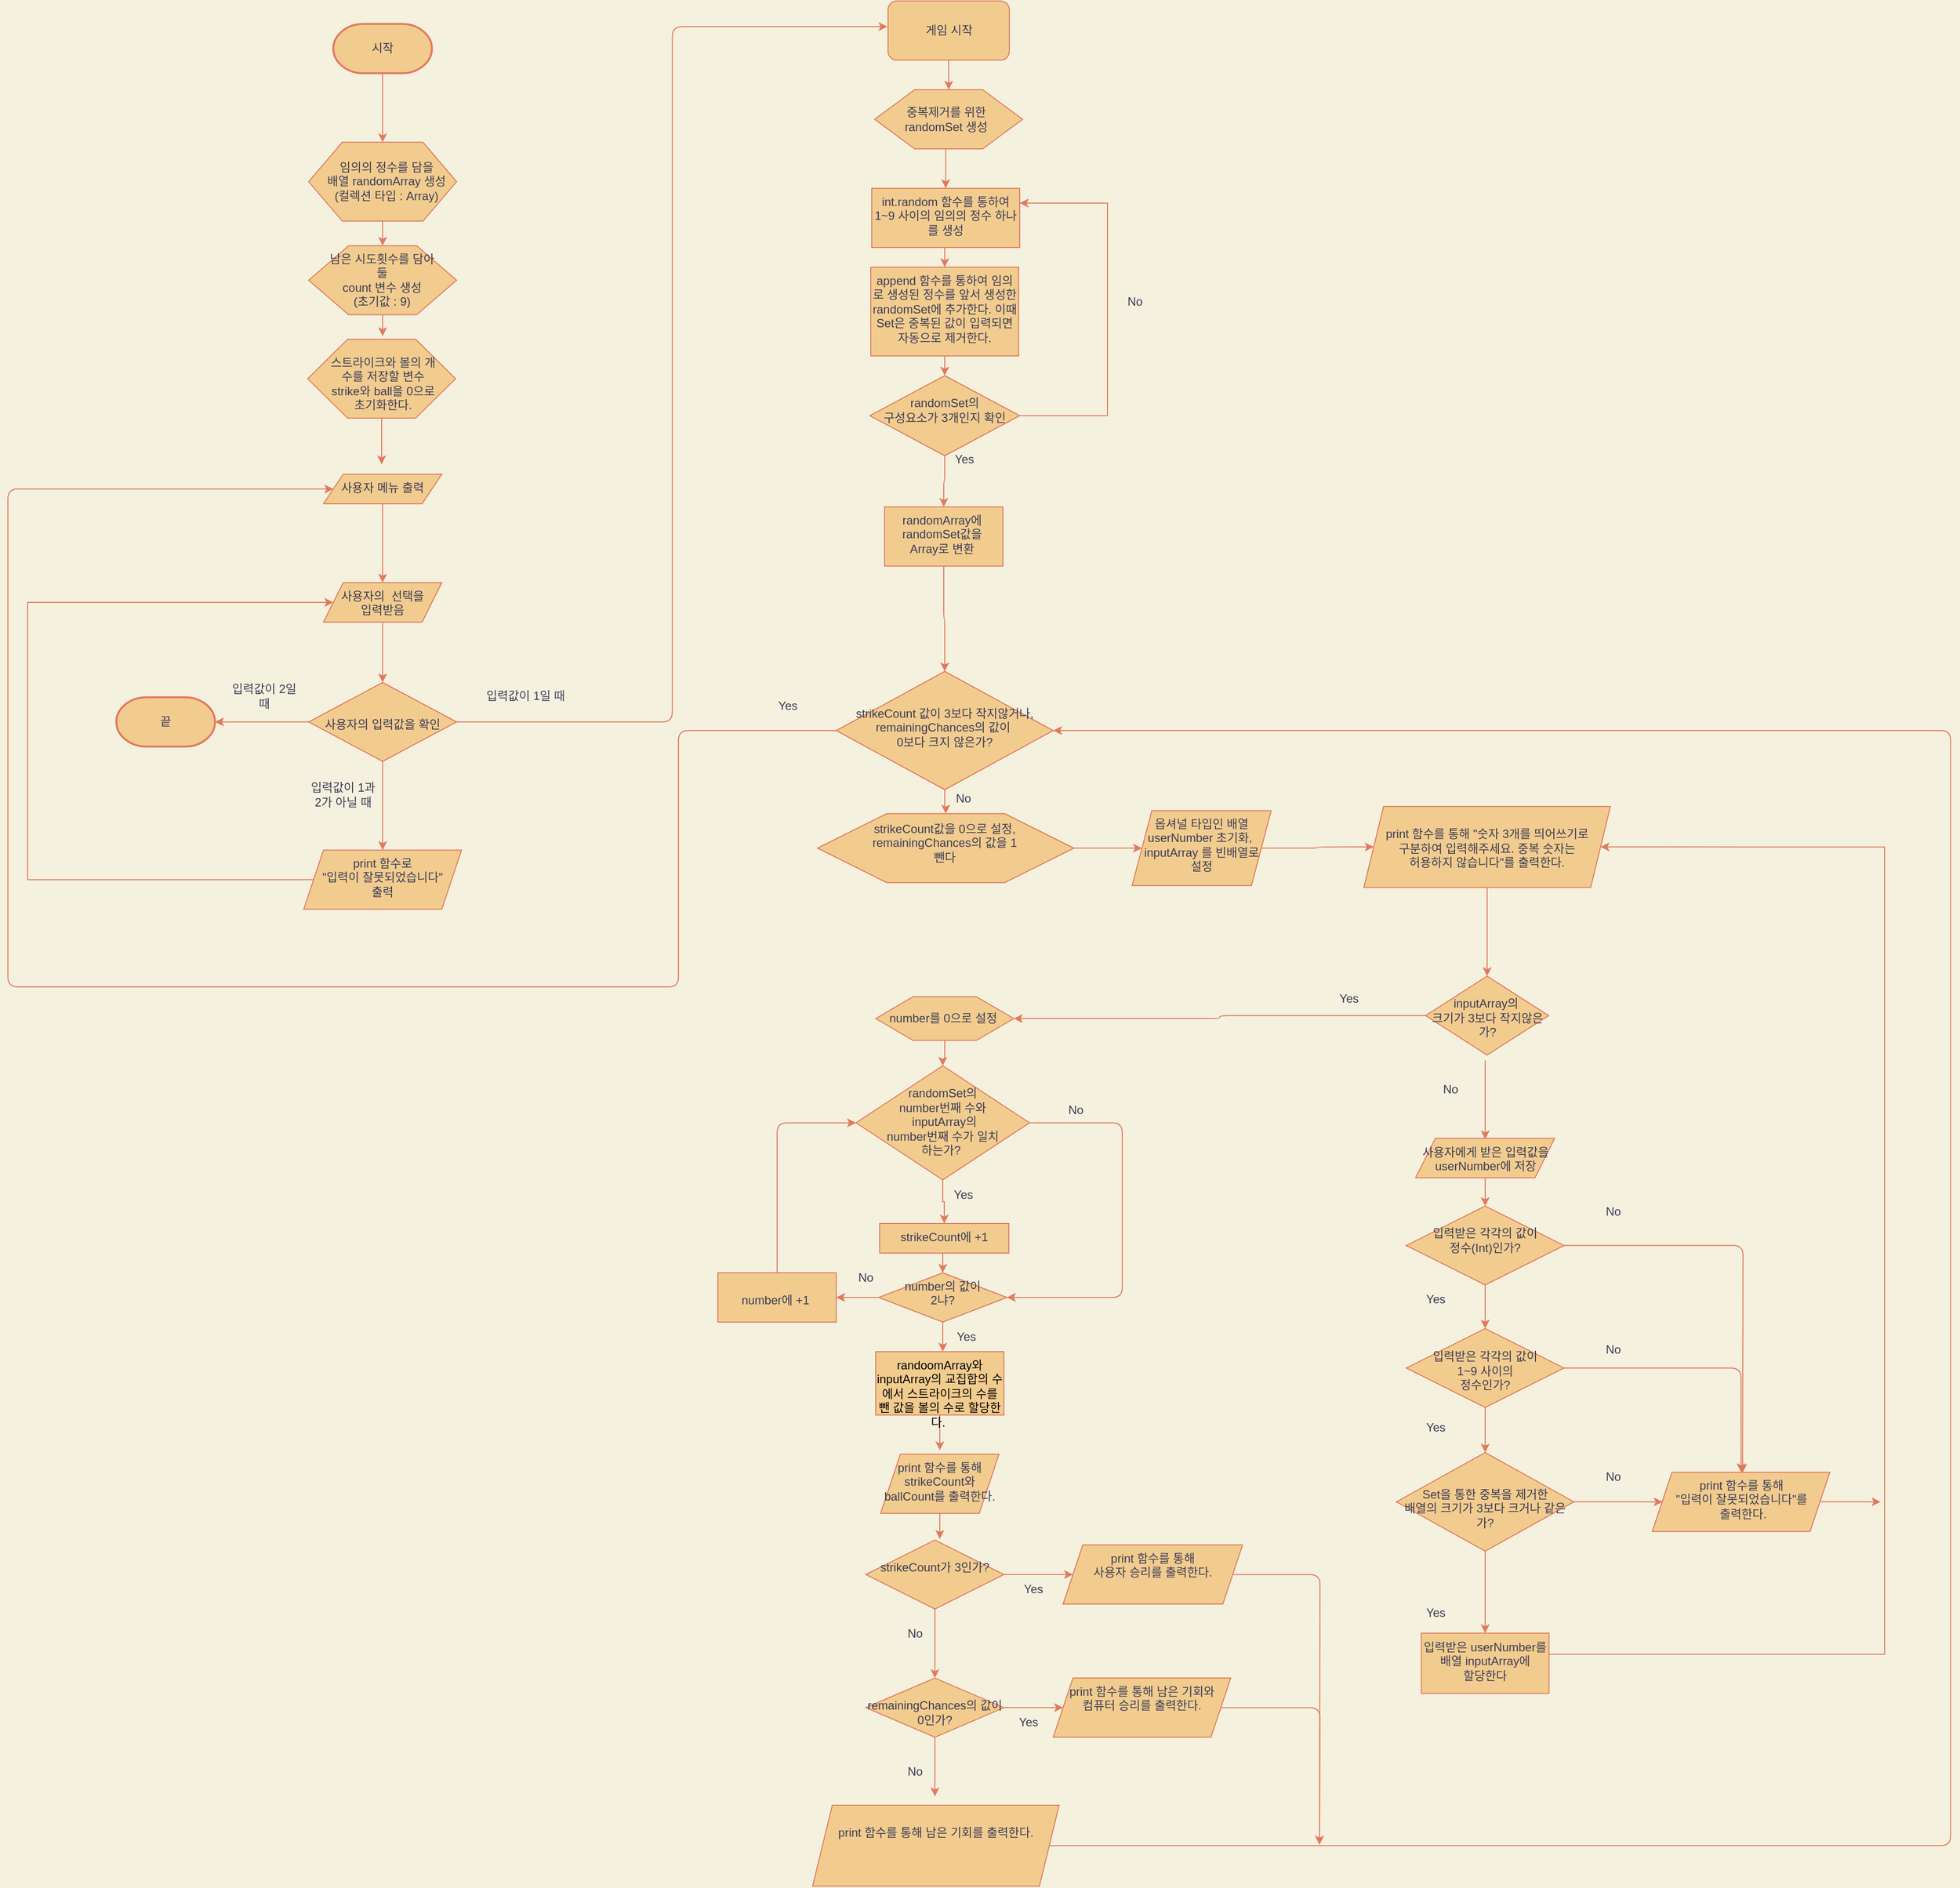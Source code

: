 <mxfile version="17.4.3" type="device"><diagram id="C5RBs43oDa-KdzZeNtuy" name="Page-1"><mxGraphModel dx="2706" dy="2664" grid="1" gridSize="10" guides="1" tooltips="1" connect="1" arrows="1" fold="1" page="1" pageScale="1" pageWidth="827" pageHeight="1169" background="#F4F1DE" math="0" shadow="0"><root><mxCell id="WIyWlLk6GJQsqaUBKTNV-0"/><mxCell id="WIyWlLk6GJQsqaUBKTNV-1" parent="WIyWlLk6GJQsqaUBKTNV-0"/><mxCell id="nnPkwn_JY7uuy5DGxbck-46" style="edgeStyle=orthogonalEdgeStyle;curved=0;rounded=1;sketch=0;orthogonalLoop=1;jettySize=auto;html=1;entryX=0.5;entryY=0;entryDx=0;entryDy=0;fontColor=#393C56;strokeColor=#E07A5F;fillColor=#F2CC8F;labelBackgroundColor=#F4F1DE;" parent="WIyWlLk6GJQsqaUBKTNV-1" source="spudFFAEJkOU1C9yy8Io-34" target="TZ_JDWfDDvSUUUlmpMxz-3" edge="1"><mxGeometry relative="1" as="geometry"/></mxCell><mxCell id="spudFFAEJkOU1C9yy8Io-34" value="시작" style="strokeWidth=2;html=1;shape=mxgraph.flowchart.terminator;whiteSpace=wrap;fillColor=#F2CC8F;strokeColor=#E07A5F;fontColor=#393C56;" parent="WIyWlLk6GJQsqaUBKTNV-1" vertex="1"><mxGeometry x="510" y="-306.7" width="100" height="50" as="geometry"/></mxCell><mxCell id="spudFFAEJkOU1C9yy8Io-41" style="edgeStyle=orthogonalEdgeStyle;rounded=0;orthogonalLoop=1;jettySize=auto;html=1;entryX=1;entryY=0.25;entryDx=0;entryDy=0;labelBackgroundColor=#F4F1DE;strokeColor=#E07A5F;fontColor=#393C56;" parent="WIyWlLk6GJQsqaUBKTNV-1" source="spudFFAEJkOU1C9yy8Io-43" target="spudFFAEJkOU1C9yy8Io-45" edge="1"><mxGeometry relative="1" as="geometry"><Array as="points"><mxPoint x="1295" y="91"/><mxPoint x="1295" y="-125"/></Array></mxGeometry></mxCell><mxCell id="spudFFAEJkOU1C9yy8Io-100" value="" style="edgeStyle=orthogonalEdgeStyle;curved=0;rounded=1;sketch=0;orthogonalLoop=1;jettySize=auto;html=1;fontColor=#393C56;strokeColor=#E07A5F;fillColor=#F2CC8F;labelBackgroundColor=#F4F1DE;" parent="WIyWlLk6GJQsqaUBKTNV-1" source="spudFFAEJkOU1C9yy8Io-43" target="spudFFAEJkOU1C9yy8Io-99" edge="1"><mxGeometry relative="1" as="geometry"/></mxCell><mxCell id="spudFFAEJkOU1C9yy8Io-43" value="&lt;br&gt;randomSet의&lt;br&gt;구성요소가 3개인지 확인" style="rhombus;whiteSpace=wrap;html=1;verticalAlign=top;arcSize=6;fillColor=#F2CC8F;strokeColor=#E07A5F;fontColor=#393C56;" parent="WIyWlLk6GJQsqaUBKTNV-1" vertex="1"><mxGeometry x="1054" y="50" width="152" height="81.25" as="geometry"/></mxCell><mxCell id="spudFFAEJkOU1C9yy8Io-44" style="edgeStyle=orthogonalEdgeStyle;rounded=0;orthogonalLoop=1;jettySize=auto;html=1;exitX=0.5;exitY=1;exitDx=0;exitDy=0;entryX=0.5;entryY=0;entryDx=0;entryDy=0;labelBackgroundColor=#F4F1DE;strokeColor=#E07A5F;fontColor=#393C56;" parent="WIyWlLk6GJQsqaUBKTNV-1" source="spudFFAEJkOU1C9yy8Io-45" target="spudFFAEJkOU1C9yy8Io-47" edge="1"><mxGeometry relative="1" as="geometry"/></mxCell><mxCell id="spudFFAEJkOU1C9yy8Io-45" value="int.random 함수를 통하여 1~9 사이의 임의의 정수 하나를 생성" style="whiteSpace=wrap;html=1;verticalAlign=top;arcSize=6;fillColor=#F2CC8F;strokeColor=#E07A5F;fontColor=#393C56;" parent="WIyWlLk6GJQsqaUBKTNV-1" vertex="1"><mxGeometry x="1056" y="-140" width="150" height="60" as="geometry"/></mxCell><mxCell id="spudFFAEJkOU1C9yy8Io-46" style="edgeStyle=orthogonalEdgeStyle;rounded=0;orthogonalLoop=1;jettySize=auto;html=1;exitX=0.5;exitY=1;exitDx=0;exitDy=0;entryX=0.5;entryY=0;entryDx=0;entryDy=0;labelBackgroundColor=#F4F1DE;strokeColor=#E07A5F;fontColor=#393C56;" parent="WIyWlLk6GJQsqaUBKTNV-1" source="spudFFAEJkOU1C9yy8Io-47" target="spudFFAEJkOU1C9yy8Io-43" edge="1"><mxGeometry relative="1" as="geometry"/></mxCell><mxCell id="spudFFAEJkOU1C9yy8Io-47" value="append 함수를 통하여 임의로 생성된 정수를 앞서 생성한 randomSet에 추가한다. 이때 Set은 중복된 값이 입력되면 자동으로 제거한다." style="whiteSpace=wrap;html=1;verticalAlign=top;arcSize=6;fillColor=#F2CC8F;strokeColor=#E07A5F;fontColor=#393C56;" parent="WIyWlLk6GJQsqaUBKTNV-1" vertex="1"><mxGeometry x="1055" y="-60" width="150" height="90" as="geometry"/></mxCell><mxCell id="m9CbxciN-7rsnJnyJBwW-9" value="" style="edgeStyle=orthogonalEdgeStyle;rounded=0;orthogonalLoop=1;jettySize=auto;html=1;labelBackgroundColor=#F4F1DE;strokeColor=#E07A5F;fontColor=#393C56;" parent="WIyWlLk6GJQsqaUBKTNV-1" edge="1"><mxGeometry relative="1" as="geometry"><mxPoint x="1678" y="824.57" as="targetPoint"/><mxPoint x="1678" y="744.57" as="sourcePoint"/></mxGeometry></mxCell><mxCell id="spudFFAEJkOU1C9yy8Io-51" style="edgeStyle=orthogonalEdgeStyle;rounded=0;orthogonalLoop=1;jettySize=auto;html=1;entryX=0.5;entryY=0;entryDx=0;entryDy=0;labelBackgroundColor=#F4F1DE;strokeColor=#E07A5F;fontColor=#393C56;" parent="WIyWlLk6GJQsqaUBKTNV-1" source="spudFFAEJkOU1C9yy8Io-52" target="spudFFAEJkOU1C9yy8Io-60" edge="1"><mxGeometry relative="1" as="geometry"/></mxCell><mxCell id="spudFFAEJkOU1C9yy8Io-105" style="edgeStyle=orthogonalEdgeStyle;curved=0;rounded=1;sketch=0;orthogonalLoop=1;jettySize=auto;html=1;entryX=1;entryY=0.5;entryDx=0;entryDy=0;fontColor=#393C56;strokeColor=#E07A5F;fillColor=#F2CC8F;labelBackgroundColor=#F4F1DE;" parent="WIyWlLk6GJQsqaUBKTNV-1" source="spudFFAEJkOU1C9yy8Io-52" target="spudFFAEJkOU1C9yy8Io-63" edge="1"><mxGeometry relative="1" as="geometry"><Array as="points"><mxPoint x="1310" y="808"/><mxPoint x="1310" y="985"/></Array></mxGeometry></mxCell><mxCell id="spudFFAEJkOU1C9yy8Io-52" value="&lt;br&gt;randomSet의 &lt;br&gt;number번째 수와&lt;br&gt;&amp;nbsp;inputArray의 &lt;br&gt;number번째 수가 일치&lt;br&gt;하는가?&amp;nbsp;" style="rhombus;whiteSpace=wrap;html=1;verticalAlign=top;arcSize=6;fillColor=#F2CC8F;strokeColor=#E07A5F;fontColor=#393C56;" parent="WIyWlLk6GJQsqaUBKTNV-1" vertex="1"><mxGeometry x="1040" y="750" width="176" height="115.74" as="geometry"/></mxCell><mxCell id="nnPkwn_JY7uuy5DGxbck-33" style="edgeStyle=orthogonalEdgeStyle;curved=0;rounded=1;sketch=0;orthogonalLoop=1;jettySize=auto;html=1;fontColor=#393C56;strokeColor=#E07A5F;fillColor=#F2CC8F;labelBackgroundColor=#F4F1DE;" parent="WIyWlLk6GJQsqaUBKTNV-1" source="spudFFAEJkOU1C9yy8Io-57" edge="1"><mxGeometry relative="1" as="geometry"><mxPoint x="1125" y="1140" as="targetPoint"/></mxGeometry></mxCell><mxCell id="spudFFAEJkOU1C9yy8Io-57" value="&lt;span style=&quot;color: rgb(0 , 0 , 0) ; font-family: &amp;#34;helvetica&amp;#34;&quot;&gt;r&lt;/span&gt;&lt;span style=&quot;color: rgb(0 , 0 , 0)&quot;&gt;andoomArray와 inputArray의 교집합의 수에서 스트라이크의 수를 뺀 값을 볼의 수로 할당한다&lt;/span&gt;&lt;span style=&quot;color: rgb(0 , 0 , 0) ; font-family: &amp;#34;helvetica&amp;#34;&quot;&gt;.&amp;nbsp;&lt;/span&gt;" style="whiteSpace=wrap;html=1;verticalAlign=top;arcSize=6;fillColor=#F2CC8F;strokeColor=#E07A5F;fontColor=#393C56;" parent="WIyWlLk6GJQsqaUBKTNV-1" vertex="1"><mxGeometry x="1060" y="1040" width="130" height="64.26" as="geometry"/></mxCell><mxCell id="spudFFAEJkOU1C9yy8Io-58" value="Yes" style="text;html=1;strokeColor=none;fillColor=none;align=center;verticalAlign=middle;whiteSpace=wrap;rounded=0;fontColor=#393C56;" parent="WIyWlLk6GJQsqaUBKTNV-1" vertex="1"><mxGeometry x="1119" y="865.74" width="60" height="30" as="geometry"/></mxCell><mxCell id="spudFFAEJkOU1C9yy8Io-59" style="edgeStyle=orthogonalEdgeStyle;rounded=0;orthogonalLoop=1;jettySize=auto;html=1;exitX=0.5;exitY=1;exitDx=0;exitDy=0;entryX=0.5;entryY=0;entryDx=0;entryDy=0;labelBackgroundColor=#F4F1DE;strokeColor=#E07A5F;fontColor=#393C56;" parent="WIyWlLk6GJQsqaUBKTNV-1" source="spudFFAEJkOU1C9yy8Io-60" target="spudFFAEJkOU1C9yy8Io-63" edge="1"><mxGeometry relative="1" as="geometry"/></mxCell><mxCell id="spudFFAEJkOU1C9yy8Io-60" value="&lt;font face=&quot;helvetica&quot;&gt;strikeCount에 +1&lt;/font&gt;" style="whiteSpace=wrap;html=1;verticalAlign=top;arcSize=6;fillColor=#F2CC8F;strokeColor=#E07A5F;fontColor=#393C56;" parent="WIyWlLk6GJQsqaUBKTNV-1" vertex="1"><mxGeometry x="1064" y="910" width="131" height="30" as="geometry"/></mxCell><mxCell id="spudFFAEJkOU1C9yy8Io-61" value="" style="edgeStyle=orthogonalEdgeStyle;rounded=0;orthogonalLoop=1;jettySize=auto;html=1;labelBackgroundColor=#F4F1DE;strokeColor=#E07A5F;fontColor=#393C56;" parent="WIyWlLk6GJQsqaUBKTNV-1" source="spudFFAEJkOU1C9yy8Io-63" target="spudFFAEJkOU1C9yy8Io-66" edge="1"><mxGeometry relative="1" as="geometry"/></mxCell><mxCell id="spudFFAEJkOU1C9yy8Io-62" style="edgeStyle=orthogonalEdgeStyle;rounded=0;orthogonalLoop=1;jettySize=auto;html=1;exitX=0.5;exitY=1;exitDx=0;exitDy=0;labelBackgroundColor=#F4F1DE;strokeColor=#E07A5F;fontColor=#393C56;" parent="WIyWlLk6GJQsqaUBKTNV-1" source="spudFFAEJkOU1C9yy8Io-63" edge="1"><mxGeometry relative="1" as="geometry"><mxPoint x="1128" y="1040" as="targetPoint"/></mxGeometry></mxCell><mxCell id="spudFFAEJkOU1C9yy8Io-63" value="number의 값이&lt;br&gt;2냐?" style="rhombus;whiteSpace=wrap;html=1;verticalAlign=top;arcSize=6;fillColor=#F2CC8F;strokeColor=#E07A5F;fontColor=#393C56;" parent="WIyWlLk6GJQsqaUBKTNV-1" vertex="1"><mxGeometry x="1063" y="960" width="130" height="50" as="geometry"/></mxCell><mxCell id="spudFFAEJkOU1C9yy8Io-64" value="No" style="text;html=1;strokeColor=none;fillColor=none;align=center;verticalAlign=middle;whiteSpace=wrap;rounded=0;fontColor=#393C56;" parent="WIyWlLk6GJQsqaUBKTNV-1" vertex="1"><mxGeometry x="1233" y="780" width="60" height="30" as="geometry"/></mxCell><mxCell id="spudFFAEJkOU1C9yy8Io-106" style="edgeStyle=orthogonalEdgeStyle;curved=0;rounded=1;sketch=0;orthogonalLoop=1;jettySize=auto;html=1;entryX=0;entryY=0.5;entryDx=0;entryDy=0;fontColor=#393C56;strokeColor=#E07A5F;fillColor=#F2CC8F;labelBackgroundColor=#F4F1DE;" parent="WIyWlLk6GJQsqaUBKTNV-1" source="spudFFAEJkOU1C9yy8Io-66" target="spudFFAEJkOU1C9yy8Io-52" edge="1"><mxGeometry relative="1" as="geometry"><Array as="points"><mxPoint x="960" y="808"/></Array></mxGeometry></mxCell><mxCell id="spudFFAEJkOU1C9yy8Io-66" value="&lt;br&gt;number에 +1&amp;nbsp;" style="whiteSpace=wrap;html=1;verticalAlign=top;arcSize=6;fillColor=#F2CC8F;strokeColor=#E07A5F;fontColor=#393C56;" parent="WIyWlLk6GJQsqaUBKTNV-1" vertex="1"><mxGeometry x="900" y="960" width="120" height="50" as="geometry"/></mxCell><mxCell id="spudFFAEJkOU1C9yy8Io-67" value="Yes" style="text;html=1;strokeColor=none;fillColor=none;align=center;verticalAlign=middle;whiteSpace=wrap;rounded=0;fontColor=#393C56;" parent="WIyWlLk6GJQsqaUBKTNV-1" vertex="1"><mxGeometry x="1122" y="1010" width="60" height="30" as="geometry"/></mxCell><mxCell id="spudFFAEJkOU1C9yy8Io-68" value="No" style="text;html=1;strokeColor=none;fillColor=none;align=center;verticalAlign=middle;whiteSpace=wrap;rounded=0;fontColor=#393C56;" parent="WIyWlLk6GJQsqaUBKTNV-1" vertex="1"><mxGeometry x="1020" y="950" width="60" height="30" as="geometry"/></mxCell><mxCell id="spudFFAEJkOU1C9yy8Io-72" value="" style="edgeStyle=orthogonalEdgeStyle;rounded=0;orthogonalLoop=1;jettySize=auto;html=1;labelBackgroundColor=#F4F1DE;strokeColor=#E07A5F;fontColor=#393C56;" parent="WIyWlLk6GJQsqaUBKTNV-1" source="spudFFAEJkOU1C9yy8Io-74" target="spudFFAEJkOU1C9yy8Io-76" edge="1"><mxGeometry relative="1" as="geometry"/></mxCell><mxCell id="spudFFAEJkOU1C9yy8Io-73" style="edgeStyle=orthogonalEdgeStyle;rounded=0;orthogonalLoop=1;jettySize=auto;html=1;exitX=0.5;exitY=1;exitDx=0;exitDy=0;labelBackgroundColor=#F4F1DE;strokeColor=#E07A5F;fontColor=#393C56;entryX=0.5;entryY=0;entryDx=0;entryDy=0;" parent="WIyWlLk6GJQsqaUBKTNV-1" source="spudFFAEJkOU1C9yy8Io-74" target="spudFFAEJkOU1C9yy8Io-83" edge="1"><mxGeometry relative="1" as="geometry"><mxPoint x="1120" y="1361.06" as="targetPoint"/></mxGeometry></mxCell><mxCell id="spudFFAEJkOU1C9yy8Io-74" value="&lt;br&gt;strikeCount가 3인가?" style="rhombus;whiteSpace=wrap;html=1;verticalAlign=top;arcSize=6;fillColor=#F2CC8F;strokeColor=#E07A5F;fontColor=#393C56;" parent="WIyWlLk6GJQsqaUBKTNV-1" vertex="1"><mxGeometry x="1050" y="1231.06" width="140" height="70" as="geometry"/></mxCell><mxCell id="OTSkMgThvhW9ART8V2dZ-42" style="edgeStyle=orthogonalEdgeStyle;curved=0;rounded=1;sketch=0;orthogonalLoop=1;jettySize=auto;html=1;fontFamily=Helvetica;fontColor=#393C56;strokeColor=#E07A5F;fillColor=#F2CC8F;" edge="1" parent="WIyWlLk6GJQsqaUBKTNV-1" source="spudFFAEJkOU1C9yy8Io-76"><mxGeometry relative="1" as="geometry"><mxPoint x="1510" y="1540" as="targetPoint"/></mxGeometry></mxCell><mxCell id="spudFFAEJkOU1C9yy8Io-76" value="print 함수를 통해 &lt;br&gt;사용자 승리를 출력한다." style="shape=parallelogram;perimeter=parallelogramPerimeter;whiteSpace=wrap;html=1;fixedSize=1;verticalAlign=top;arcSize=6;fillColor=#F2CC8F;strokeColor=#E07A5F;fontColor=#393C56;" parent="WIyWlLk6GJQsqaUBKTNV-1" vertex="1"><mxGeometry x="1250" y="1236.06" width="182" height="60" as="geometry"/></mxCell><mxCell id="spudFFAEJkOU1C9yy8Io-78" value="No" style="text;html=1;strokeColor=none;fillColor=none;align=center;verticalAlign=middle;whiteSpace=wrap;rounded=0;fontColor=#393C56;" parent="WIyWlLk6GJQsqaUBKTNV-1" vertex="1"><mxGeometry x="1070" y="1311.06" width="60" height="30" as="geometry"/></mxCell><mxCell id="spudFFAEJkOU1C9yy8Io-81" style="edgeStyle=orthogonalEdgeStyle;rounded=0;orthogonalLoop=1;jettySize=auto;html=1;exitX=0.5;exitY=1;exitDx=0;exitDy=0;labelBackgroundColor=#F4F1DE;strokeColor=#E07A5F;fontColor=#393C56;" parent="WIyWlLk6GJQsqaUBKTNV-1" source="spudFFAEJkOU1C9yy8Io-83" edge="1"><mxGeometry relative="1" as="geometry"><mxPoint x="1120" y="1491.065" as="targetPoint"/><Array as="points"><mxPoint x="1120" y="1490"/><mxPoint x="1120" y="1490"/></Array></mxGeometry></mxCell><mxCell id="spudFFAEJkOU1C9yy8Io-82" style="edgeStyle=orthogonalEdgeStyle;rounded=0;orthogonalLoop=1;jettySize=auto;html=1;entryX=0;entryY=0.5;entryDx=0;entryDy=0;labelBackgroundColor=#F4F1DE;strokeColor=#E07A5F;fontColor=#393C56;" parent="WIyWlLk6GJQsqaUBKTNV-1" source="spudFFAEJkOU1C9yy8Io-83" target="spudFFAEJkOU1C9yy8Io-85" edge="1"><mxGeometry relative="1" as="geometry"/></mxCell><mxCell id="spudFFAEJkOU1C9yy8Io-83" value="&lt;br&gt;remainingChances의 값이 0인가?" style="rhombus;whiteSpace=wrap;html=1;verticalAlign=top;arcSize=6;fillColor=#F2CC8F;strokeColor=#E07A5F;fontColor=#393C56;" parent="WIyWlLk6GJQsqaUBKTNV-1" vertex="1"><mxGeometry x="1050" y="1371.06" width="140" height="60" as="geometry"/></mxCell><mxCell id="OTSkMgThvhW9ART8V2dZ-43" style="edgeStyle=orthogonalEdgeStyle;curved=0;rounded=1;sketch=0;orthogonalLoop=1;jettySize=auto;html=1;fontFamily=Helvetica;fontColor=#393C56;strokeColor=#E07A5F;fillColor=#F2CC8F;" edge="1" parent="WIyWlLk6GJQsqaUBKTNV-1" source="spudFFAEJkOU1C9yy8Io-85"><mxGeometry relative="1" as="geometry"><mxPoint x="1510" y="1540" as="targetPoint"/></mxGeometry></mxCell><mxCell id="spudFFAEJkOU1C9yy8Io-85" value="print 함수를 통해 남은 기회와&lt;br&gt;컴퓨터 승리를 출력한다." style="shape=parallelogram;perimeter=parallelogramPerimeter;whiteSpace=wrap;html=1;fixedSize=1;verticalAlign=top;arcSize=6;fillColor=#F2CC8F;strokeColor=#E07A5F;fontColor=#393C56;" parent="WIyWlLk6GJQsqaUBKTNV-1" vertex="1"><mxGeometry x="1240" y="1371.06" width="180" height="60" as="geometry"/></mxCell><mxCell id="spudFFAEJkOU1C9yy8Io-86" value="Yes" style="text;html=1;strokeColor=none;fillColor=none;align=center;verticalAlign=middle;whiteSpace=wrap;rounded=0;fontColor=#393C56;" parent="WIyWlLk6GJQsqaUBKTNV-1" vertex="1"><mxGeometry x="1185" y="1401.06" width="60" height="30" as="geometry"/></mxCell><mxCell id="spudFFAEJkOU1C9yy8Io-87" value="Yes" style="text;html=1;strokeColor=none;fillColor=none;align=center;verticalAlign=middle;whiteSpace=wrap;rounded=0;fontColor=#393C56;" parent="WIyWlLk6GJQsqaUBKTNV-1" vertex="1"><mxGeometry x="1120" y="120" width="60" height="30" as="geometry"/></mxCell><mxCell id="spudFFAEJkOU1C9yy8Io-88" value="No" style="text;html=1;strokeColor=none;fillColor=none;align=center;verticalAlign=middle;whiteSpace=wrap;rounded=0;fontColor=#393C56;" parent="WIyWlLk6GJQsqaUBKTNV-1" vertex="1"><mxGeometry x="1293" y="-40" width="60" height="30" as="geometry"/></mxCell><mxCell id="spudFFAEJkOU1C9yy8Io-89" value="No" style="text;html=1;strokeColor=none;fillColor=none;align=center;verticalAlign=middle;whiteSpace=wrap;rounded=0;fontColor=#393C56;" parent="WIyWlLk6GJQsqaUBKTNV-1" vertex="1"><mxGeometry x="1070" y="1451.06" width="60" height="30" as="geometry"/></mxCell><mxCell id="spudFFAEJkOU1C9yy8Io-97" style="edgeStyle=orthogonalEdgeStyle;curved=0;rounded=1;sketch=0;orthogonalLoop=1;jettySize=auto;html=1;entryX=0.5;entryY=0;entryDx=0;entryDy=0;fontColor=#393C56;strokeColor=#E07A5F;fillColor=#F2CC8F;labelBackgroundColor=#F4F1DE;" parent="WIyWlLk6GJQsqaUBKTNV-1" target="spudFFAEJkOU1C9yy8Io-45" edge="1"><mxGeometry relative="1" as="geometry"><Array as="points"><mxPoint x="1131" y="-160"/><mxPoint x="1131" y="-160"/></Array><mxPoint x="1131" y="-180" as="sourcePoint"/></mxGeometry></mxCell><mxCell id="spudFFAEJkOU1C9yy8Io-91" value="" style="verticalLabelPosition=bottom;verticalAlign=top;html=1;shape=hexagon;perimeter=hexagonPerimeter2;arcSize=6;size=0.27;fillColor=#F2CC8F;strokeColor=#E07A5F;fontColor=#393C56;" parent="WIyWlLk6GJQsqaUBKTNV-1" vertex="1"><mxGeometry x="1059" y="-240" width="150" height="60" as="geometry"/></mxCell><mxCell id="spudFFAEJkOU1C9yy8Io-92" value="중복제거를 위한 randomSet 생성&lt;br&gt;" style="text;html=1;strokeColor=none;fillColor=none;align=center;verticalAlign=middle;whiteSpace=wrap;rounded=0;fontColor=#393C56;" parent="WIyWlLk6GJQsqaUBKTNV-1" vertex="1"><mxGeometry x="1072.5" y="-225" width="117" height="30" as="geometry"/></mxCell><mxCell id="nnPkwn_JY7uuy5DGxbck-57" style="edgeStyle=orthogonalEdgeStyle;curved=0;rounded=1;sketch=0;orthogonalLoop=1;jettySize=auto;html=1;entryX=0.5;entryY=0;entryDx=0;entryDy=0;fontColor=#393C56;strokeColor=#E07A5F;fillColor=#F2CC8F;labelBackgroundColor=#F4F1DE;" parent="WIyWlLk6GJQsqaUBKTNV-1" source="spudFFAEJkOU1C9yy8Io-99" target="spudFFAEJkOU1C9yy8Io-118" edge="1"><mxGeometry relative="1" as="geometry"/></mxCell><mxCell id="spudFFAEJkOU1C9yy8Io-99" value="randomArray에&amp;nbsp;&lt;br&gt;randomSet값을&amp;nbsp;&lt;br&gt;Array로 변환&amp;nbsp;" style="whiteSpace=wrap;html=1;verticalAlign=top;fillColor=#F2CC8F;strokeColor=#E07A5F;fontColor=#393C56;arcSize=6;" parent="WIyWlLk6GJQsqaUBKTNV-1" vertex="1"><mxGeometry x="1069" y="183.175" width="120" height="60" as="geometry"/></mxCell><mxCell id="spudFFAEJkOU1C9yy8Io-112" style="edgeStyle=orthogonalEdgeStyle;curved=0;rounded=1;sketch=0;orthogonalLoop=1;jettySize=auto;html=1;entryX=0.5;entryY=0;entryDx=0;entryDy=0;fontColor=#393C56;strokeColor=#E07A5F;fillColor=#F2CC8F;labelBackgroundColor=#F4F1DE;" parent="WIyWlLk6GJQsqaUBKTNV-1" source="spudFFAEJkOU1C9yy8Io-102" target="spudFFAEJkOU1C9yy8Io-52" edge="1"><mxGeometry relative="1" as="geometry"/></mxCell><mxCell id="spudFFAEJkOU1C9yy8Io-102" value="" style="verticalLabelPosition=bottom;verticalAlign=top;html=1;shape=hexagon;perimeter=hexagonPerimeter2;arcSize=6;size=0.27;fillColor=#F2CC8F;strokeColor=#E07A5F;fontColor=#393C56;" parent="WIyWlLk6GJQsqaUBKTNV-1" vertex="1"><mxGeometry x="1060" y="680" width="140" height="44.25" as="geometry"/></mxCell><mxCell id="spudFFAEJkOU1C9yy8Io-103" value="number를 0으로 설정" style="text;html=1;strokeColor=none;fillColor=none;align=center;verticalAlign=middle;whiteSpace=wrap;rounded=0;fontColor=#393C56;" parent="WIyWlLk6GJQsqaUBKTNV-1" vertex="1"><mxGeometry x="1070" y="687.12" width="117" height="30" as="geometry"/></mxCell><mxCell id="OTSkMgThvhW9ART8V2dZ-36" style="edgeStyle=orthogonalEdgeStyle;curved=0;rounded=1;sketch=0;orthogonalLoop=1;jettySize=auto;html=1;fontColor=#393C56;strokeColor=#E07A5F;fillColor=#F2CC8F;" edge="1" parent="WIyWlLk6GJQsqaUBKTNV-1" source="spudFFAEJkOU1C9yy8Io-113" target="OTSkMgThvhW9ART8V2dZ-2"><mxGeometry relative="1" as="geometry"/></mxCell><mxCell id="spudFFAEJkOU1C9yy8Io-113" value="" style="verticalLabelPosition=bottom;verticalAlign=top;html=1;shape=hexagon;perimeter=hexagonPerimeter2;arcSize=6;size=0.27;fillColor=#F2CC8F;strokeColor=#E07A5F;fontColor=#393C56;" parent="WIyWlLk6GJQsqaUBKTNV-1" vertex="1"><mxGeometry x="1001" y="494.25" width="260" height="70" as="geometry"/></mxCell><mxCell id="spudFFAEJkOU1C9yy8Io-119" style="edgeStyle=orthogonalEdgeStyle;curved=0;rounded=1;sketch=0;orthogonalLoop=1;jettySize=auto;html=1;entryX=0.5;entryY=0;entryDx=0;entryDy=0;fontColor=#393C56;strokeColor=#E07A5F;fillColor=#F2CC8F;labelBackgroundColor=#F4F1DE;" parent="WIyWlLk6GJQsqaUBKTNV-1" source="spudFFAEJkOU1C9yy8Io-118" target="spudFFAEJkOU1C9yy8Io-113" edge="1"><mxGeometry relative="1" as="geometry"/></mxCell><mxCell id="OTSkMgThvhW9ART8V2dZ-44" style="edgeStyle=orthogonalEdgeStyle;curved=0;rounded=1;sketch=0;orthogonalLoop=1;jettySize=auto;html=1;entryX=0;entryY=0.5;entryDx=0;entryDy=0;fontFamily=Helvetica;fontColor=#393C56;strokeColor=#E07A5F;fillColor=#F2CC8F;" edge="1" parent="WIyWlLk6GJQsqaUBKTNV-1" source="spudFFAEJkOU1C9yy8Io-118" target="TZ_JDWfDDvSUUUlmpMxz-0"><mxGeometry relative="1" as="geometry"><Array as="points"><mxPoint x="860" y="410"/><mxPoint x="860" y="670"/><mxPoint x="180" y="670"/><mxPoint x="180" y="165"/></Array></mxGeometry></mxCell><mxCell id="spudFFAEJkOU1C9yy8Io-118" value="&lt;br&gt;&lt;br&gt;strikeCount 값이 3보다 작지않거나, remainingChances의 값이&amp;nbsp;&lt;br&gt;0보다 크지 않은가?" style="rhombus;whiteSpace=wrap;html=1;verticalAlign=top;arcSize=6;fillColor=#F2CC8F;strokeColor=#E07A5F;fontColor=#393C56;" parent="WIyWlLk6GJQsqaUBKTNV-1" vertex="1"><mxGeometry x="1020" y="350" width="220" height="120" as="geometry"/></mxCell><mxCell id="TZ_JDWfDDvSUUUlmpMxz-8" value="" style="edgeStyle=orthogonalEdgeStyle;rounded=0;orthogonalLoop=1;jettySize=auto;html=1;labelBackgroundColor=#F4F1DE;strokeColor=#E07A5F;fontColor=#393C56;" parent="WIyWlLk6GJQsqaUBKTNV-1" source="TZ_JDWfDDvSUUUlmpMxz-0" target="TZ_JDWfDDvSUUUlmpMxz-7" edge="1"><mxGeometry relative="1" as="geometry"/></mxCell><mxCell id="TZ_JDWfDDvSUUUlmpMxz-0" value="사용자 메뉴 출력" style="shape=parallelogram;perimeter=parallelogramPerimeter;whiteSpace=wrap;html=1;fixedSize=1;verticalAlign=top;fillColor=#F2CC8F;strokeColor=#E07A5F;fontColor=#393C56;arcSize=6;" parent="WIyWlLk6GJQsqaUBKTNV-1" vertex="1"><mxGeometry x="500" y="150" width="120" height="30" as="geometry"/></mxCell><mxCell id="TZ_JDWfDDvSUUUlmpMxz-2" style="edgeStyle=orthogonalEdgeStyle;rounded=0;orthogonalLoop=1;jettySize=auto;html=1;exitX=0.5;exitY=1;exitDx=0;exitDy=0;entryX=0.5;entryY=0;entryDx=0;entryDy=0;labelBackgroundColor=#F4F1DE;strokeColor=#E07A5F;fontColor=#393C56;" parent="WIyWlLk6GJQsqaUBKTNV-1" source="TZ_JDWfDDvSUUUlmpMxz-3" target="TZ_JDWfDDvSUUUlmpMxz-5" edge="1"><mxGeometry relative="1" as="geometry"/></mxCell><mxCell id="TZ_JDWfDDvSUUUlmpMxz-3" value="" style="verticalLabelPosition=bottom;verticalAlign=top;html=1;shape=hexagon;perimeter=hexagonPerimeter2;arcSize=6;size=0.227;fillColor=#F2CC8F;strokeColor=#E07A5F;fontColor=#393C56;" parent="WIyWlLk6GJQsqaUBKTNV-1" vertex="1"><mxGeometry x="485" y="-186.7" width="150" height="80" as="geometry"/></mxCell><mxCell id="TZ_JDWfDDvSUUUlmpMxz-4" value="임의의 정수를 담을 &lt;br&gt;배열 randomArray 생성&lt;br&gt;(컬렉션 타입 : Array)" style="text;html=1;strokeColor=none;fillColor=none;align=center;verticalAlign=middle;whiteSpace=wrap;rounded=0;fontColor=#393C56;" parent="WIyWlLk6GJQsqaUBKTNV-1" vertex="1"><mxGeometry x="501.5" y="-161.7" width="124" height="30" as="geometry"/></mxCell><mxCell id="nnPkwn_JY7uuy5DGxbck-55" style="edgeStyle=orthogonalEdgeStyle;curved=0;rounded=1;sketch=0;orthogonalLoop=1;jettySize=auto;html=1;fontColor=#393C56;strokeColor=#E07A5F;fillColor=#F2CC8F;labelBackgroundColor=#F4F1DE;" parent="WIyWlLk6GJQsqaUBKTNV-1" source="TZ_JDWfDDvSUUUlmpMxz-5" edge="1"><mxGeometry relative="1" as="geometry"><mxPoint x="560" y="10" as="targetPoint"/></mxGeometry></mxCell><mxCell id="TZ_JDWfDDvSUUUlmpMxz-5" value="" style="verticalLabelPosition=bottom;verticalAlign=top;html=1;shape=hexagon;perimeter=hexagonPerimeter2;arcSize=6;size=0.27;fillColor=#F2CC8F;strokeColor=#E07A5F;fontColor=#393C56;" parent="WIyWlLk6GJQsqaUBKTNV-1" vertex="1"><mxGeometry x="485" y="-81.7" width="150" height="70" as="geometry"/></mxCell><mxCell id="TZ_JDWfDDvSUUUlmpMxz-6" value="남은 시도횟수를 담아둘&lt;br&gt;count 변수 생성&lt;br&gt;(초기값 : 9)" style="text;html=1;strokeColor=none;fillColor=none;align=center;verticalAlign=middle;whiteSpace=wrap;rounded=0;fontColor=#393C56;" parent="WIyWlLk6GJQsqaUBKTNV-1" vertex="1"><mxGeometry x="500.5" y="-61.7" width="117" height="30" as="geometry"/></mxCell><mxCell id="TZ_JDWfDDvSUUUlmpMxz-10" value="" style="edgeStyle=orthogonalEdgeStyle;rounded=0;orthogonalLoop=1;jettySize=auto;html=1;labelBackgroundColor=#F4F1DE;strokeColor=#E07A5F;fontColor=#393C56;" parent="WIyWlLk6GJQsqaUBKTNV-1" source="TZ_JDWfDDvSUUUlmpMxz-7" target="TZ_JDWfDDvSUUUlmpMxz-9" edge="1"><mxGeometry relative="1" as="geometry"/></mxCell><mxCell id="TZ_JDWfDDvSUUUlmpMxz-7" value="사용자의&amp;nbsp; 선택을 &lt;br&gt;입력받음" style="shape=parallelogram;perimeter=parallelogramPerimeter;whiteSpace=wrap;html=1;fixedSize=1;verticalAlign=top;fillColor=#F2CC8F;strokeColor=#E07A5F;fontColor=#393C56;arcSize=6;" parent="WIyWlLk6GJQsqaUBKTNV-1" vertex="1"><mxGeometry x="500" y="260" width="120" height="40" as="geometry"/></mxCell><mxCell id="TZ_JDWfDDvSUUUlmpMxz-14" value="" style="edgeStyle=orthogonalEdgeStyle;rounded=0;orthogonalLoop=1;jettySize=auto;html=1;labelBackgroundColor=#F4F1DE;strokeColor=#E07A5F;fontColor=#393C56;" parent="WIyWlLk6GJQsqaUBKTNV-1" source="TZ_JDWfDDvSUUUlmpMxz-9" edge="1"><mxGeometry relative="1" as="geometry"><mxPoint x="390" y="401.25" as="targetPoint"/></mxGeometry></mxCell><mxCell id="m9CbxciN-7rsnJnyJBwW-1" value="" style="edgeStyle=orthogonalEdgeStyle;rounded=0;orthogonalLoop=1;jettySize=auto;html=1;labelBackgroundColor=#F4F1DE;strokeColor=#E07A5F;fontColor=#393C56;" parent="WIyWlLk6GJQsqaUBKTNV-1" source="TZ_JDWfDDvSUUUlmpMxz-9" target="m9CbxciN-7rsnJnyJBwW-0" edge="1"><mxGeometry relative="1" as="geometry"/></mxCell><mxCell id="nnPkwn_JY7uuy5DGxbck-48" style="edgeStyle=orthogonalEdgeStyle;curved=0;rounded=1;sketch=0;orthogonalLoop=1;jettySize=auto;html=1;entryX=-0.005;entryY=0.433;entryDx=0;entryDy=0;entryPerimeter=0;fontColor=#393C56;strokeColor=#E07A5F;fillColor=#F2CC8F;labelBackgroundColor=#F4F1DE;" parent="WIyWlLk6GJQsqaUBKTNV-1" source="TZ_JDWfDDvSUUUlmpMxz-9" target="nnPkwn_JY7uuy5DGxbck-47" edge="1"><mxGeometry relative="1" as="geometry"/></mxCell><mxCell id="TZ_JDWfDDvSUUUlmpMxz-9" value="&lt;br&gt;&lt;br&gt;사용자의 입력값을 확인" style="rhombus;whiteSpace=wrap;html=1;verticalAlign=top;fillColor=#F2CC8F;strokeColor=#E07A5F;fontColor=#393C56;arcSize=6;" parent="WIyWlLk6GJQsqaUBKTNV-1" vertex="1"><mxGeometry x="485" y="361.25" width="150" height="80" as="geometry"/></mxCell><mxCell id="TZ_JDWfDDvSUUUlmpMxz-16" value="입력값이 2일 때" style="text;html=1;strokeColor=none;fillColor=none;align=center;verticalAlign=middle;whiteSpace=wrap;rounded=0;fontColor=#393C56;" parent="WIyWlLk6GJQsqaUBKTNV-1" vertex="1"><mxGeometry x="400" y="360" width="80" height="30" as="geometry"/></mxCell><mxCell id="TZ_JDWfDDvSUUUlmpMxz-17" value="끝" style="strokeWidth=2;html=1;shape=mxgraph.flowchart.terminator;whiteSpace=wrap;fillColor=#F2CC8F;strokeColor=#E07A5F;fontColor=#393C56;" parent="WIyWlLk6GJQsqaUBKTNV-1" vertex="1"><mxGeometry x="290" y="376.25" width="100" height="50" as="geometry"/></mxCell><mxCell id="m9CbxciN-7rsnJnyJBwW-3" style="edgeStyle=orthogonalEdgeStyle;rounded=0;orthogonalLoop=1;jettySize=auto;html=1;entryX=0;entryY=0.5;entryDx=0;entryDy=0;labelBackgroundColor=#F4F1DE;strokeColor=#E07A5F;fontColor=#393C56;" parent="WIyWlLk6GJQsqaUBKTNV-1" source="m9CbxciN-7rsnJnyJBwW-0" target="TZ_JDWfDDvSUUUlmpMxz-7" edge="1"><mxGeometry relative="1" as="geometry"><Array as="points"><mxPoint x="200" y="561"/><mxPoint x="200" y="280"/></Array></mxGeometry></mxCell><mxCell id="m9CbxciN-7rsnJnyJBwW-0" value="print 함수로&lt;br&gt;&quot;입력이 잘못되었습니다&quot;&lt;br&gt;출력" style="shape=parallelogram;perimeter=parallelogramPerimeter;whiteSpace=wrap;html=1;fixedSize=1;verticalAlign=top;fillColor=#F2CC8F;strokeColor=#E07A5F;fontColor=#393C56;arcSize=6;" parent="WIyWlLk6GJQsqaUBKTNV-1" vertex="1"><mxGeometry x="480" y="531.25" width="160" height="60" as="geometry"/></mxCell><mxCell id="m9CbxciN-7rsnJnyJBwW-2" value="입력값이 1과 2가 아닐 때" style="text;html=1;strokeColor=none;fillColor=none;align=center;verticalAlign=middle;whiteSpace=wrap;rounded=0;fontColor=#393C56;" parent="WIyWlLk6GJQsqaUBKTNV-1" vertex="1"><mxGeometry x="485" y="459.99" width="70" height="30" as="geometry"/></mxCell><mxCell id="m9CbxciN-7rsnJnyJBwW-27" style="edgeStyle=orthogonalEdgeStyle;rounded=0;orthogonalLoop=1;jettySize=auto;html=1;entryX=0.5;entryY=0;entryDx=0;entryDy=0;labelBackgroundColor=#F4F1DE;strokeColor=#E07A5F;fontColor=#393C56;" parent="WIyWlLk6GJQsqaUBKTNV-1" edge="1"><mxGeometry relative="1" as="geometry"><mxPoint x="1678" y="972.32" as="sourcePoint"/><mxPoint x="1678" y="1016.57" as="targetPoint"/></mxGeometry></mxCell><mxCell id="m9CbxciN-7rsnJnyJBwW-28" style="edgeStyle=orthogonalEdgeStyle;rounded=0;orthogonalLoop=1;jettySize=auto;html=1;labelBackgroundColor=#F4F1DE;strokeColor=#E07A5F;fontColor=#393C56;" parent="WIyWlLk6GJQsqaUBKTNV-1" edge="1"><mxGeometry relative="1" as="geometry"><mxPoint x="1678" y="1096.57" as="sourcePoint"/><mxPoint x="1678" y="1142.32" as="targetPoint"/></mxGeometry></mxCell><mxCell id="nnPkwn_JY7uuy5DGxbck-10" style="edgeStyle=orthogonalEdgeStyle;rounded=0;orthogonalLoop=1;jettySize=auto;html=1;fillColor=#F2CC8F;strokeColor=#E07A5F;labelBackgroundColor=#F4F1DE;fontColor=#393C56;" parent="WIyWlLk6GJQsqaUBKTNV-1" source="m9CbxciN-7rsnJnyJBwW-13" edge="1"><mxGeometry relative="1" as="geometry"><mxPoint x="1678" y="1325.51" as="targetPoint"/></mxGeometry></mxCell><mxCell id="OTSkMgThvhW9ART8V2dZ-16" style="edgeStyle=orthogonalEdgeStyle;rounded=0;orthogonalLoop=1;jettySize=auto;html=1;labelBackgroundColor=#F4F1DE;strokeColor=#E07A5F;fontColor=#393C56;" edge="1" parent="WIyWlLk6GJQsqaUBKTNV-1" source="m9CbxciN-7rsnJnyJBwW-13"><mxGeometry relative="1" as="geometry"><mxPoint x="1858" y="1192.32" as="targetPoint"/></mxGeometry></mxCell><mxCell id="m9CbxciN-7rsnJnyJBwW-13" value="&lt;br&gt;&lt;br&gt;Set을 통한 중복을 제거한&lt;br&gt;배열의 크기가 3보다 크거나 같은가?" style="rhombus;whiteSpace=wrap;html=1;verticalAlign=top;fillColor=#F2CC8F;strokeColor=#E07A5F;fontColor=#393C56;arcSize=6;" parent="WIyWlLk6GJQsqaUBKTNV-1" vertex="1"><mxGeometry x="1588" y="1142.32" width="180" height="100" as="geometry"/></mxCell><mxCell id="OTSkMgThvhW9ART8V2dZ-24" style="edgeStyle=orthogonalEdgeStyle;curved=0;rounded=1;sketch=0;orthogonalLoop=1;jettySize=auto;html=1;fontColor=#393C56;strokeColor=#E07A5F;fillColor=#F2CC8F;" edge="1" parent="WIyWlLk6GJQsqaUBKTNV-1" source="m9CbxciN-7rsnJnyJBwW-29"><mxGeometry relative="1" as="geometry"><mxPoint x="2079" y="1192.32" as="targetPoint"/></mxGeometry></mxCell><mxCell id="m9CbxciN-7rsnJnyJBwW-29" value="print 함수를 통해 &lt;br&gt;&quot;입력이 잘못되었습니다&quot;를&lt;br&gt;&amp;nbsp;출력한다." style="shape=parallelogram;perimeter=parallelogramPerimeter;whiteSpace=wrap;html=1;fixedSize=1;verticalAlign=top;arcSize=6;fillColor=#F2CC8F;strokeColor=#E07A5F;fontColor=#393C56;" parent="WIyWlLk6GJQsqaUBKTNV-1" vertex="1"><mxGeometry x="1847.5" y="1162.32" width="180" height="60" as="geometry"/></mxCell><mxCell id="nnPkwn_JY7uuy5DGxbck-3" value="Yes" style="text;html=1;strokeColor=none;fillColor=none;align=center;verticalAlign=middle;whiteSpace=wrap;rounded=0;fontColor=#393C56;" parent="WIyWlLk6GJQsqaUBKTNV-1" vertex="1"><mxGeometry x="1598" y="972.32" width="60" height="30" as="geometry"/></mxCell><mxCell id="nnPkwn_JY7uuy5DGxbck-4" value="Yes" style="text;html=1;strokeColor=none;fillColor=none;align=center;verticalAlign=middle;whiteSpace=wrap;rounded=0;fontColor=#393C56;" parent="WIyWlLk6GJQsqaUBKTNV-1" vertex="1"><mxGeometry x="1598" y="1102.32" width="60" height="30" as="geometry"/></mxCell><mxCell id="nnPkwn_JY7uuy5DGxbck-5" value="Yes" style="text;html=1;strokeColor=none;fillColor=none;align=center;verticalAlign=middle;whiteSpace=wrap;rounded=0;fontColor=#393C56;" parent="WIyWlLk6GJQsqaUBKTNV-1" vertex="1"><mxGeometry x="1598" y="1289.76" width="60" height="30" as="geometry"/></mxCell><mxCell id="OTSkMgThvhW9ART8V2dZ-18" style="edgeStyle=orthogonalEdgeStyle;rounded=0;orthogonalLoop=1;jettySize=auto;html=1;entryX=1;entryY=0.5;entryDx=0;entryDy=0;labelBackgroundColor=#F4F1DE;strokeColor=#E07A5F;fontColor=#393C56;" edge="1" parent="WIyWlLk6GJQsqaUBKTNV-1" source="nnPkwn_JY7uuy5DGxbck-6" target="OTSkMgThvhW9ART8V2dZ-15"><mxGeometry relative="1" as="geometry"><Array as="points"><mxPoint x="2083" y="1347"/><mxPoint x="2083" y="528"/></Array></mxGeometry></mxCell><mxCell id="nnPkwn_JY7uuy5DGxbck-6" value="&lt;div&gt;&lt;span&gt;입력받은 userNumber&lt;/span&gt;&lt;span&gt;를&lt;/span&gt;&lt;/div&gt;배열 inputArray에&lt;br&gt;할당한다" style="whiteSpace=wrap;html=1;verticalAlign=top;fillColor=#F2CC8F;strokeColor=#E07A5F;fontColor=#393C56;arcSize=6;" parent="WIyWlLk6GJQsqaUBKTNV-1" vertex="1"><mxGeometry x="1613.25" y="1325.51" width="129.5" height="61.07" as="geometry"/></mxCell><mxCell id="OTSkMgThvhW9ART8V2dZ-27" style="edgeStyle=orthogonalEdgeStyle;curved=0;rounded=1;sketch=0;orthogonalLoop=1;jettySize=auto;html=1;fontColor=#393C56;strokeColor=#E07A5F;fillColor=#F2CC8F;" edge="1" parent="WIyWlLk6GJQsqaUBKTNV-1" source="nnPkwn_JY7uuy5DGxbck-7" target="m9CbxciN-7rsnJnyJBwW-29"><mxGeometry relative="1" as="geometry"/></mxCell><mxCell id="nnPkwn_JY7uuy5DGxbck-7" value="&lt;br&gt;입력받은 각각의 값이&lt;br&gt;1~9 사이의&lt;br&gt;정수인가?" style="rhombus;whiteSpace=wrap;html=1;verticalAlign=top;fillColor=#F2CC8F;strokeColor=#E07A5F;fontColor=#393C56;arcSize=6;" parent="WIyWlLk6GJQsqaUBKTNV-1" vertex="1"><mxGeometry x="1598" y="1016.57" width="160" height="80" as="geometry"/></mxCell><mxCell id="OTSkMgThvhW9ART8V2dZ-28" style="edgeStyle=orthogonalEdgeStyle;curved=0;rounded=1;sketch=0;orthogonalLoop=1;jettySize=auto;html=1;fontColor=#393C56;strokeColor=#E07A5F;fillColor=#F2CC8F;" edge="1" parent="WIyWlLk6GJQsqaUBKTNV-1" source="nnPkwn_JY7uuy5DGxbck-8"><mxGeometry relative="1" as="geometry"><mxPoint x="1939" y="1162.99" as="targetPoint"/></mxGeometry></mxCell><mxCell id="nnPkwn_JY7uuy5DGxbck-8" value="&lt;br&gt;&lt;span&gt;입력받은 각각의 값이&lt;/span&gt;&lt;br&gt;&lt;span&gt;정수(Int)인가?&lt;/span&gt;" style="rhombus;whiteSpace=wrap;html=1;verticalAlign=top;fillColor=#F2CC8F;strokeColor=#E07A5F;fontColor=#393C56;arcSize=6;" parent="WIyWlLk6GJQsqaUBKTNV-1" vertex="1"><mxGeometry x="1598" y="892.32" width="160" height="80" as="geometry"/></mxCell><mxCell id="nnPkwn_JY7uuy5DGxbck-22" value="No" style="text;html=1;strokeColor=none;fillColor=none;align=center;verticalAlign=middle;whiteSpace=wrap;rounded=0;fontColor=#393C56;" parent="WIyWlLk6GJQsqaUBKTNV-1" vertex="1"><mxGeometry x="1119" y="464.25" width="60" height="30" as="geometry"/></mxCell><mxCell id="nnPkwn_JY7uuy5DGxbck-23" value="strikeCount값을 0으로 설정, remainingChances의 값을 1 뺀다" style="text;html=1;strokeColor=none;fillColor=none;align=center;verticalAlign=middle;whiteSpace=wrap;rounded=0;fontColor=#393C56;" parent="WIyWlLk6GJQsqaUBKTNV-1" vertex="1"><mxGeometry x="1050" y="507.12" width="160" height="32.88" as="geometry"/></mxCell><mxCell id="OTSkMgThvhW9ART8V2dZ-41" style="edgeStyle=orthogonalEdgeStyle;curved=0;rounded=1;sketch=0;orthogonalLoop=1;jettySize=auto;html=1;entryX=1;entryY=0.5;entryDx=0;entryDy=0;fontFamily=Helvetica;fontColor=#393C56;strokeColor=#E07A5F;fillColor=#F2CC8F;" edge="1" parent="WIyWlLk6GJQsqaUBKTNV-1" source="nnPkwn_JY7uuy5DGxbck-29" target="spudFFAEJkOU1C9yy8Io-118"><mxGeometry relative="1" as="geometry"><Array as="points"><mxPoint x="2150" y="1541"/><mxPoint x="2150" y="410"/></Array></mxGeometry></mxCell><mxCell id="nnPkwn_JY7uuy5DGxbck-29" value="&lt;br&gt;print 함수를 통해 남은 기회를 출력한다." style="shape=parallelogram;perimeter=parallelogramPerimeter;whiteSpace=wrap;html=1;fixedSize=1;verticalAlign=top;arcSize=6;fillColor=#F2CC8F;strokeColor=#E07A5F;fontColor=#393C56;" parent="WIyWlLk6GJQsqaUBKTNV-1" vertex="1"><mxGeometry x="996" y="1500" width="250" height="82.13" as="geometry"/></mxCell><mxCell id="nnPkwn_JY7uuy5DGxbck-58" style="edgeStyle=orthogonalEdgeStyle;curved=0;rounded=1;sketch=0;orthogonalLoop=1;jettySize=auto;html=1;fontColor=#393C56;strokeColor=#E07A5F;fillColor=#F2CC8F;labelBackgroundColor=#F4F1DE;" parent="WIyWlLk6GJQsqaUBKTNV-1" source="nnPkwn_JY7uuy5DGxbck-32" edge="1"><mxGeometry relative="1" as="geometry"><mxPoint x="1125" y="1230" as="targetPoint"/></mxGeometry></mxCell><mxCell id="nnPkwn_JY7uuy5DGxbck-32" value="print 함수를 통해&lt;br&gt;strikeCount와&lt;br&gt;ballCount를 출력한다." style="shape=parallelogram;perimeter=parallelogramPerimeter;whiteSpace=wrap;html=1;fixedSize=1;verticalAlign=top;arcSize=6;fillColor=#F2CC8F;strokeColor=#E07A5F;fontColor=#393C56;" parent="WIyWlLk6GJQsqaUBKTNV-1" vertex="1"><mxGeometry x="1065" y="1143.995" width="120" height="60" as="geometry"/></mxCell><mxCell id="nnPkwn_JY7uuy5DGxbck-51" style="edgeStyle=orthogonalEdgeStyle;curved=0;rounded=1;sketch=0;orthogonalLoop=1;jettySize=auto;html=1;entryX=0.5;entryY=0;entryDx=0;entryDy=0;fontColor=#393C56;strokeColor=#E07A5F;fillColor=#F2CC8F;labelBackgroundColor=#F4F1DE;" parent="WIyWlLk6GJQsqaUBKTNV-1" source="nnPkwn_JY7uuy5DGxbck-47" target="spudFFAEJkOU1C9yy8Io-91" edge="1"><mxGeometry relative="1" as="geometry"/></mxCell><mxCell id="nnPkwn_JY7uuy5DGxbck-47" value="게임 시작" style="rounded=1;whiteSpace=wrap;html=1;sketch=0;fontColor=#393C56;strokeColor=#E07A5F;fillColor=#F2CC8F;" parent="WIyWlLk6GJQsqaUBKTNV-1" vertex="1"><mxGeometry x="1072.5" y="-330" width="123" height="60" as="geometry"/></mxCell><mxCell id="nnPkwn_JY7uuy5DGxbck-56" style="edgeStyle=orthogonalEdgeStyle;curved=0;rounded=1;sketch=0;orthogonalLoop=1;jettySize=auto;html=1;fontColor=#393C56;strokeColor=#E07A5F;fillColor=#F2CC8F;labelBackgroundColor=#F4F1DE;" parent="WIyWlLk6GJQsqaUBKTNV-1" source="nnPkwn_JY7uuy5DGxbck-52" edge="1"><mxGeometry relative="1" as="geometry"><mxPoint x="559" y="140" as="targetPoint"/></mxGeometry></mxCell><mxCell id="nnPkwn_JY7uuy5DGxbck-52" value="" style="verticalLabelPosition=bottom;verticalAlign=top;html=1;shape=hexagon;perimeter=hexagonPerimeter2;arcSize=6;size=0.27;fillColor=#F2CC8F;strokeColor=#E07A5F;fontColor=#393C56;" parent="WIyWlLk6GJQsqaUBKTNV-1" vertex="1"><mxGeometry x="484" y="13.18" width="150" height="80" as="geometry"/></mxCell><mxCell id="nnPkwn_JY7uuy5DGxbck-53" value="스트라이크와 볼의 개수를 저장할 변수 strike와 ball을 0으로 초기화한다." style="text;html=1;strokeColor=none;fillColor=none;align=center;verticalAlign=middle;whiteSpace=wrap;rounded=0;fontColor=#393C56;" parent="WIyWlLk6GJQsqaUBKTNV-1" vertex="1"><mxGeometry x="502" y="43.18" width="117" height="30" as="geometry"/></mxCell><mxCell id="OTSkMgThvhW9ART8V2dZ-0" value="입력값이 1일 때" style="text;html=1;strokeColor=none;fillColor=none;align=center;verticalAlign=middle;whiteSpace=wrap;rounded=0;fontColor=#393C56;" vertex="1" parent="WIyWlLk6GJQsqaUBKTNV-1"><mxGeometry x="660" y="360" width="90" height="30" as="geometry"/></mxCell><mxCell id="OTSkMgThvhW9ART8V2dZ-37" style="edgeStyle=orthogonalEdgeStyle;curved=0;rounded=1;sketch=0;orthogonalLoop=1;jettySize=auto;html=1;entryX=0;entryY=0.5;entryDx=0;entryDy=0;fontColor=#393C56;strokeColor=#E07A5F;fillColor=#F2CC8F;" edge="1" parent="WIyWlLk6GJQsqaUBKTNV-1" source="OTSkMgThvhW9ART8V2dZ-2" target="OTSkMgThvhW9ART8V2dZ-15"><mxGeometry relative="1" as="geometry"/></mxCell><mxCell id="OTSkMgThvhW9ART8V2dZ-2" value="옵셔널 타입인 배열 userNumber 초기화,&amp;nbsp;&lt;br&gt;inputArray 를 빈배열로&lt;br&gt;설정" style="shape=parallelogram;perimeter=parallelogramPerimeter;whiteSpace=wrap;html=1;fixedSize=1;verticalAlign=top;arcSize=6;fillColor=#F2CC8F;strokeColor=#E07A5F;fontColor=#393C56;" vertex="1" parent="WIyWlLk6GJQsqaUBKTNV-1"><mxGeometry x="1320" y="491.25" width="141" height="76" as="geometry"/></mxCell><mxCell id="OTSkMgThvhW9ART8V2dZ-46" style="edgeStyle=orthogonalEdgeStyle;curved=0;rounded=1;sketch=0;orthogonalLoop=1;jettySize=auto;html=1;fontFamily=Helvetica;fontColor=#393C56;strokeColor=#E07A5F;fillColor=#F2CC8F;" edge="1" parent="WIyWlLk6GJQsqaUBKTNV-1" source="OTSkMgThvhW9ART8V2dZ-3" target="spudFFAEJkOU1C9yy8Io-102"><mxGeometry relative="1" as="geometry"/></mxCell><mxCell id="OTSkMgThvhW9ART8V2dZ-3" value="&lt;br&gt;inputArray의&amp;nbsp;&lt;br&gt;크기가 3보다 작지않은가?" style="rhombus;whiteSpace=wrap;html=1;verticalAlign=top;fillColor=#F2CC8F;strokeColor=#E07A5F;fontColor=#393C56;arcSize=6;" vertex="1" parent="WIyWlLk6GJQsqaUBKTNV-1"><mxGeometry x="1617.62" y="659.12" width="124.75" height="80" as="geometry"/></mxCell><mxCell id="OTSkMgThvhW9ART8V2dZ-4" value="No" style="text;html=1;strokeColor=none;fillColor=none;align=center;verticalAlign=middle;whiteSpace=wrap;rounded=0;fontColor=#393C56;" vertex="1" parent="WIyWlLk6GJQsqaUBKTNV-1"><mxGeometry x="1613.25" y="759.39" width="60" height="30" as="geometry"/></mxCell><mxCell id="OTSkMgThvhW9ART8V2dZ-8" value="Yes" style="text;html=1;strokeColor=none;fillColor=none;align=center;verticalAlign=middle;whiteSpace=wrap;rounded=0;fontColor=#393C56;" vertex="1" parent="WIyWlLk6GJQsqaUBKTNV-1"><mxGeometry x="1510" y="667.11" width="60" height="30" as="geometry"/></mxCell><mxCell id="OTSkMgThvhW9ART8V2dZ-25" style="edgeStyle=orthogonalEdgeStyle;curved=0;rounded=1;sketch=0;orthogonalLoop=1;jettySize=auto;html=1;entryX=0.5;entryY=0;entryDx=0;entryDy=0;fontColor=#393C56;strokeColor=#E07A5F;fillColor=#F2CC8F;" edge="1" parent="WIyWlLk6GJQsqaUBKTNV-1" source="OTSkMgThvhW9ART8V2dZ-10" target="nnPkwn_JY7uuy5DGxbck-8"><mxGeometry relative="1" as="geometry"/></mxCell><mxCell id="OTSkMgThvhW9ART8V2dZ-10" value="사용자에게 받은 입력값을&lt;br&gt;userNumber에 저장" style="shape=parallelogram;perimeter=parallelogramPerimeter;whiteSpace=wrap;html=1;fixedSize=1;verticalAlign=top;arcSize=6;fillColor=#F2CC8F;strokeColor=#E07A5F;fontColor=#393C56;" vertex="1" parent="WIyWlLk6GJQsqaUBKTNV-1"><mxGeometry x="1607.5" y="823.57" width="141" height="40" as="geometry"/></mxCell><mxCell id="OTSkMgThvhW9ART8V2dZ-33" style="edgeStyle=orthogonalEdgeStyle;curved=0;rounded=1;sketch=0;orthogonalLoop=1;jettySize=auto;html=1;entryX=0.5;entryY=0;entryDx=0;entryDy=0;fontColor=#393C56;strokeColor=#E07A5F;fillColor=#F2CC8F;" edge="1" parent="WIyWlLk6GJQsqaUBKTNV-1" source="OTSkMgThvhW9ART8V2dZ-15" target="OTSkMgThvhW9ART8V2dZ-3"><mxGeometry relative="1" as="geometry"/></mxCell><mxCell id="OTSkMgThvhW9ART8V2dZ-15" value="&lt;br&gt;print 함수를 통해&amp;nbsp;&quot;숫자 3개를 띄어쓰기로 &lt;br&gt;구분하여 입력해주세요. 중복 숫자는 &lt;br&gt;허용하지 않습니다&quot;를 출력한다." style="shape=parallelogram;perimeter=parallelogramPerimeter;whiteSpace=wrap;html=1;fixedSize=1;verticalAlign=top;arcSize=6;fillColor=#F2CC8F;strokeColor=#E07A5F;fontColor=#393C56;" vertex="1" parent="WIyWlLk6GJQsqaUBKTNV-1"><mxGeometry x="1555" y="486.99" width="250" height="82.13" as="geometry"/></mxCell><mxCell id="OTSkMgThvhW9ART8V2dZ-17" value="No" style="text;html=1;strokeColor=none;fillColor=none;align=center;verticalAlign=middle;whiteSpace=wrap;rounded=0;fontColor=#393C56;" vertex="1" parent="WIyWlLk6GJQsqaUBKTNV-1"><mxGeometry x="1778" y="1152.32" width="60" height="30" as="geometry"/></mxCell><mxCell id="OTSkMgThvhW9ART8V2dZ-29" value="No" style="text;html=1;strokeColor=none;fillColor=none;align=center;verticalAlign=middle;whiteSpace=wrap;rounded=0;fontColor=#393C56;" vertex="1" parent="WIyWlLk6GJQsqaUBKTNV-1"><mxGeometry x="1778" y="1022.99" width="60" height="30" as="geometry"/></mxCell><mxCell id="OTSkMgThvhW9ART8V2dZ-30" value="No" style="text;html=1;strokeColor=none;fillColor=none;align=center;verticalAlign=middle;whiteSpace=wrap;rounded=0;fontColor=#393C56;" vertex="1" parent="WIyWlLk6GJQsqaUBKTNV-1"><mxGeometry x="1778" y="882.99" width="60" height="30" as="geometry"/></mxCell><mxCell id="OTSkMgThvhW9ART8V2dZ-38" value="Yes" style="text;html=1;strokeColor=none;fillColor=none;align=center;verticalAlign=middle;whiteSpace=wrap;rounded=0;fontColor=#393C56;" vertex="1" parent="WIyWlLk6GJQsqaUBKTNV-1"><mxGeometry x="1190" y="1266.06" width="60" height="30" as="geometry"/></mxCell><mxCell id="OTSkMgThvhW9ART8V2dZ-45" value="Yes" style="text;html=1;strokeColor=none;fillColor=none;align=center;verticalAlign=middle;whiteSpace=wrap;rounded=0;fontColor=#393C56;" vertex="1" parent="WIyWlLk6GJQsqaUBKTNV-1"><mxGeometry x="941" y="370" width="60" height="30" as="geometry"/></mxCell></root></mxGraphModel></diagram></mxfile>